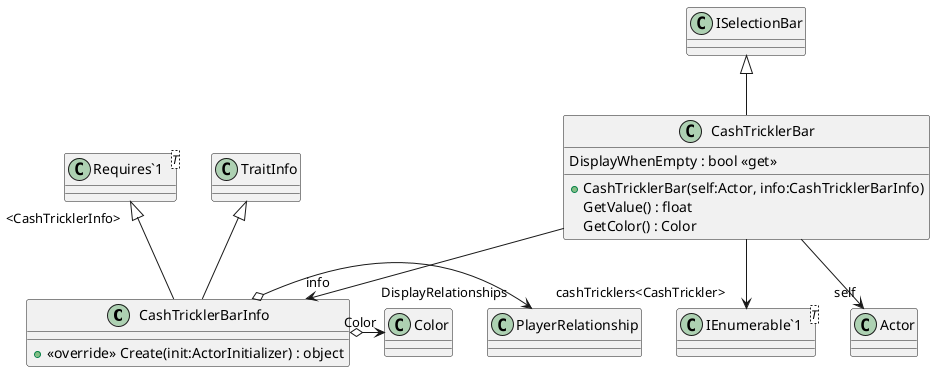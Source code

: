 @startuml
class CashTricklerBarInfo {
    + <<override>> Create(init:ActorInitializer) : object
}
class CashTricklerBar {
    + CashTricklerBar(self:Actor, info:CashTricklerBarInfo)
    GetValue() : float
    GetColor() : Color
    DisplayWhenEmpty : bool <<get>>
}
class "Requires`1"<T> {
}
class "IEnumerable`1"<T> {
}
TraitInfo <|-- CashTricklerBarInfo
"Requires`1" "<CashTricklerInfo>" <|-- CashTricklerBarInfo
CashTricklerBarInfo o-> "DisplayRelationships" PlayerRelationship
CashTricklerBarInfo o-> "Color" Color
ISelectionBar <|-- CashTricklerBar
CashTricklerBar --> "self" Actor
CashTricklerBar --> "info" CashTricklerBarInfo
CashTricklerBar --> "cashTricklers<CashTrickler>" "IEnumerable`1"
@enduml
